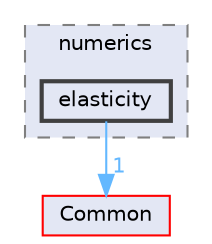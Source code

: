 digraph "SU2_CFD/include/numerics/elasticity"
{
 // LATEX_PDF_SIZE
  bgcolor="transparent";
  edge [fontname=Helvetica,fontsize=10,labelfontname=Helvetica,labelfontsize=10];
  node [fontname=Helvetica,fontsize=10,shape=box,height=0.2,width=0.4];
  compound=true
  subgraph clusterdir_756791f5376667f4032d4a9f45c7494c {
    graph [ bgcolor="#e3e7f4", pencolor="grey50", label="numerics", fontname=Helvetica,fontsize=10 style="filled,dashed", URL="dir_756791f5376667f4032d4a9f45c7494c.html",tooltip=""]
  dir_ee84f51aff238d23e66c100bc940df63 [label="elasticity", fillcolor="#e3e7f4", color="grey25", style="filled,bold", URL="dir_ee84f51aff238d23e66c100bc940df63.html",tooltip=""];
  }
  dir_4ab6b4cc6a7edbff49100e9123df213f [label="Common", fillcolor="#e3e7f4", color="red", style="filled", URL="dir_4ab6b4cc6a7edbff49100e9123df213f.html",tooltip=""];
  dir_ee84f51aff238d23e66c100bc940df63->dir_4ab6b4cc6a7edbff49100e9123df213f [headlabel="1", labeldistance=1.5 headhref="dir_000026_000008.html" href="dir_000026_000008.html" color="steelblue1" fontcolor="steelblue1"];
}
